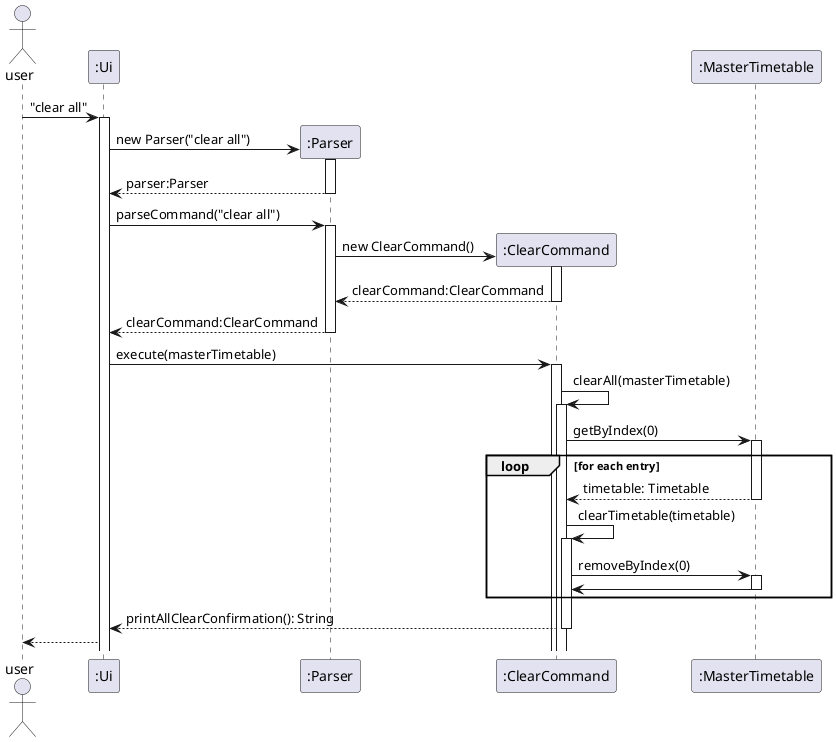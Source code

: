 @startuml
actor user

user -> ":Ui" ++ : "clear all"
create ":Parser"
":Ui" -> ":Parser" ++: new Parser("clear all")
":Parser" --> ":Ui" --: parser:Parser
":Ui" -> ":Parser" ++: parseCommand("clear all")
create ":ClearCommand"
":Parser" -> ":ClearCommand" ++: new ClearCommand()
":ClearCommand" --> ":Parser" --: clearCommand:ClearCommand
":Parser" --> ":Ui" --: clearCommand:ClearCommand
":Ui" -> ":ClearCommand" ++: execute(masterTimetable)
":ClearCommand" -> ":ClearCommand"++: clearAll(masterTimetable)
":ClearCommand" -> ":MasterTimetable" ++: getByIndex(0)
loop for each entry
":MasterTimetable" --> ":ClearCommand" -- : timetable: Timetable
":ClearCommand" -> ":ClearCommand"++: clearTimetable(timetable)
":ClearCommand" -> ":MasterTimetable" ++: removeByIndex(0)
":MasterTimetable" -> ":ClearCommand" --:
end

":ClearCommand" --> ":Ui" --: printAllClearConfirmation(): String
":Ui" --> user
@enduml